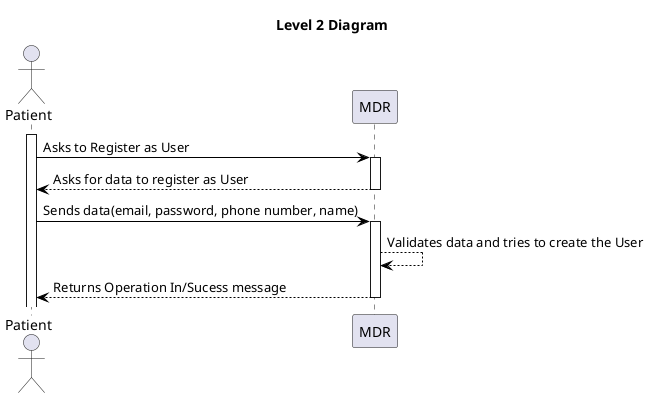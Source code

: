 @startuml level_2

title Level 2 Diagram

hide empty members
'skinparam Linetype ortho

skinparam class {
    BackgroundColor<<valueObject>> #D6EAF8
    BackgroundColor<<root>> #FDEBD0
    BackgroundColor<<service>> #D1F2EB
    BackgroundColor #FEF9E7
    ArrowColor Black
}

skinparam package {
    BackgroundColor #EBF5FB
}

actor Patient as P
participant "MDR" as Backoffice

activate P
P -> Backoffice: Asks to Register as User
activate Backoffice
Backoffice --> P: Asks for data to register as User
deactivate Backoffice
P -> Backoffice: Sends data(email, password, phone number, name)
activate Backoffice
Backoffice --> Backoffice: Validates data and tries to create the User
Backoffice --> P: Returns Operation In/Sucess message
deactivate Backoffice

@enduml